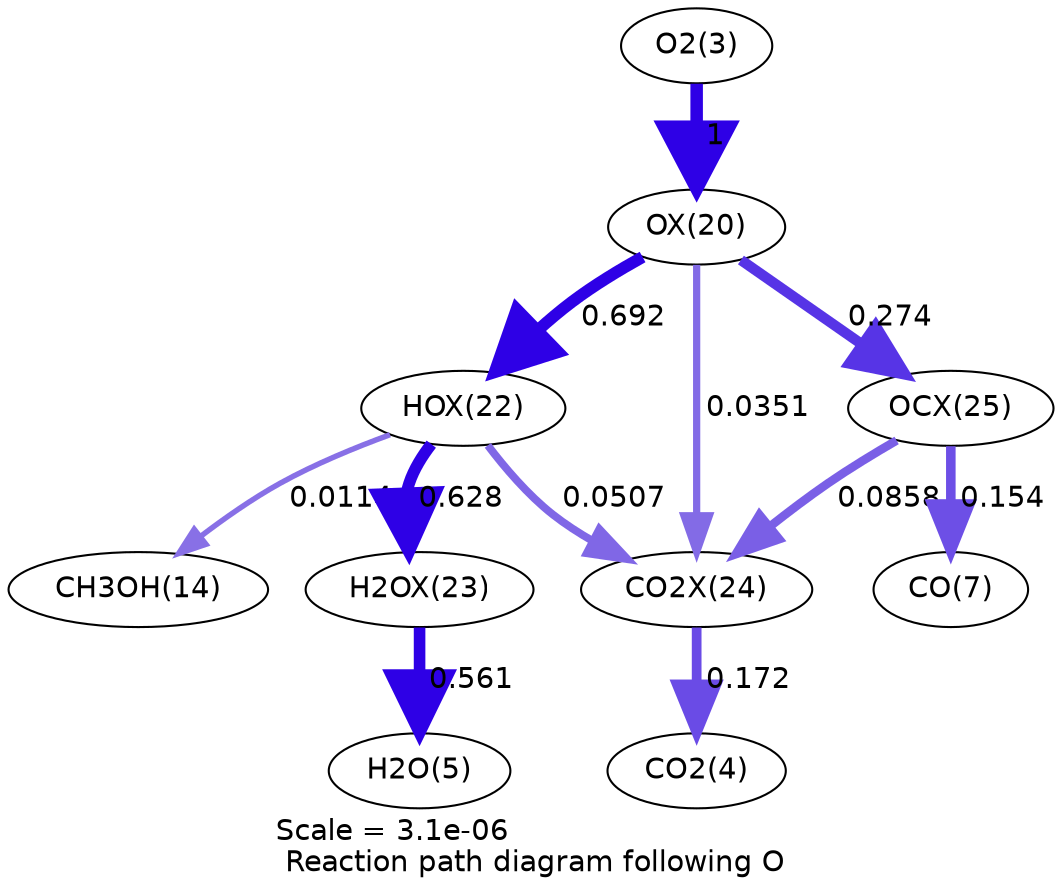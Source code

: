 digraph reaction_paths {
center=1;
s5 -> s26[fontname="Helvetica", penwidth=6, arrowsize=3, color="0.7, 1.5, 0.9"
, label=" 1"];
s26 -> s28[fontname="Helvetica", penwidth=5.72, arrowsize=2.86, color="0.7, 1.19, 0.9"
, label=" 0.692"];
s26 -> s31[fontname="Helvetica", penwidth=5.02, arrowsize=2.51, color="0.7, 0.774, 0.9"
, label=" 0.274"];
s26 -> s30[fontname="Helvetica", penwidth=3.47, arrowsize=1.74, color="0.7, 0.535, 0.9"
, label=" 0.0351"];
s28 -> s16[fontname="Helvetica", penwidth=2.62, arrowsize=1.31, color="0.7, 0.511, 0.9"
, label=" 0.0114"];
s28 -> s29[fontname="Helvetica", penwidth=5.65, arrowsize=2.82, color="0.7, 1.13, 0.9"
, label=" 0.628"];
s28 -> s30[fontname="Helvetica", penwidth=3.75, arrowsize=1.87, color="0.7, 0.551, 0.9"
, label=" 0.0507"];
s29 -> s7[fontname="Helvetica", penwidth=5.56, arrowsize=2.78, color="0.7, 1.06, 0.9"
, label=" 0.561"];
s31 -> s9[fontname="Helvetica", penwidth=4.59, arrowsize=2.29, color="0.7, 0.654, 0.9"
, label=" 0.154"];
s31 -> s30[fontname="Helvetica", penwidth=4.15, arrowsize=2.07, color="0.7, 0.586, 0.9"
, label=" 0.0858"];
s30 -> s6[fontname="Helvetica", penwidth=4.67, arrowsize=2.33, color="0.7, 0.672, 0.9"
, label=" 0.172"];
s5 [ fontname="Helvetica", label="O2(3)"];
s6 [ fontname="Helvetica", label="CO2(4)"];
s7 [ fontname="Helvetica", label="H2O(5)"];
s9 [ fontname="Helvetica", label="CO(7)"];
s16 [ fontname="Helvetica", label="CH3OH(14)"];
s26 [ fontname="Helvetica", label="OX(20)"];
s28 [ fontname="Helvetica", label="HOX(22)"];
s29 [ fontname="Helvetica", label="H2OX(23)"];
s30 [ fontname="Helvetica", label="CO2X(24)"];
s31 [ fontname="Helvetica", label="OCX(25)"];
 label = "Scale = 3.1e-06\l Reaction path diagram following O";
 fontname = "Helvetica";
}
